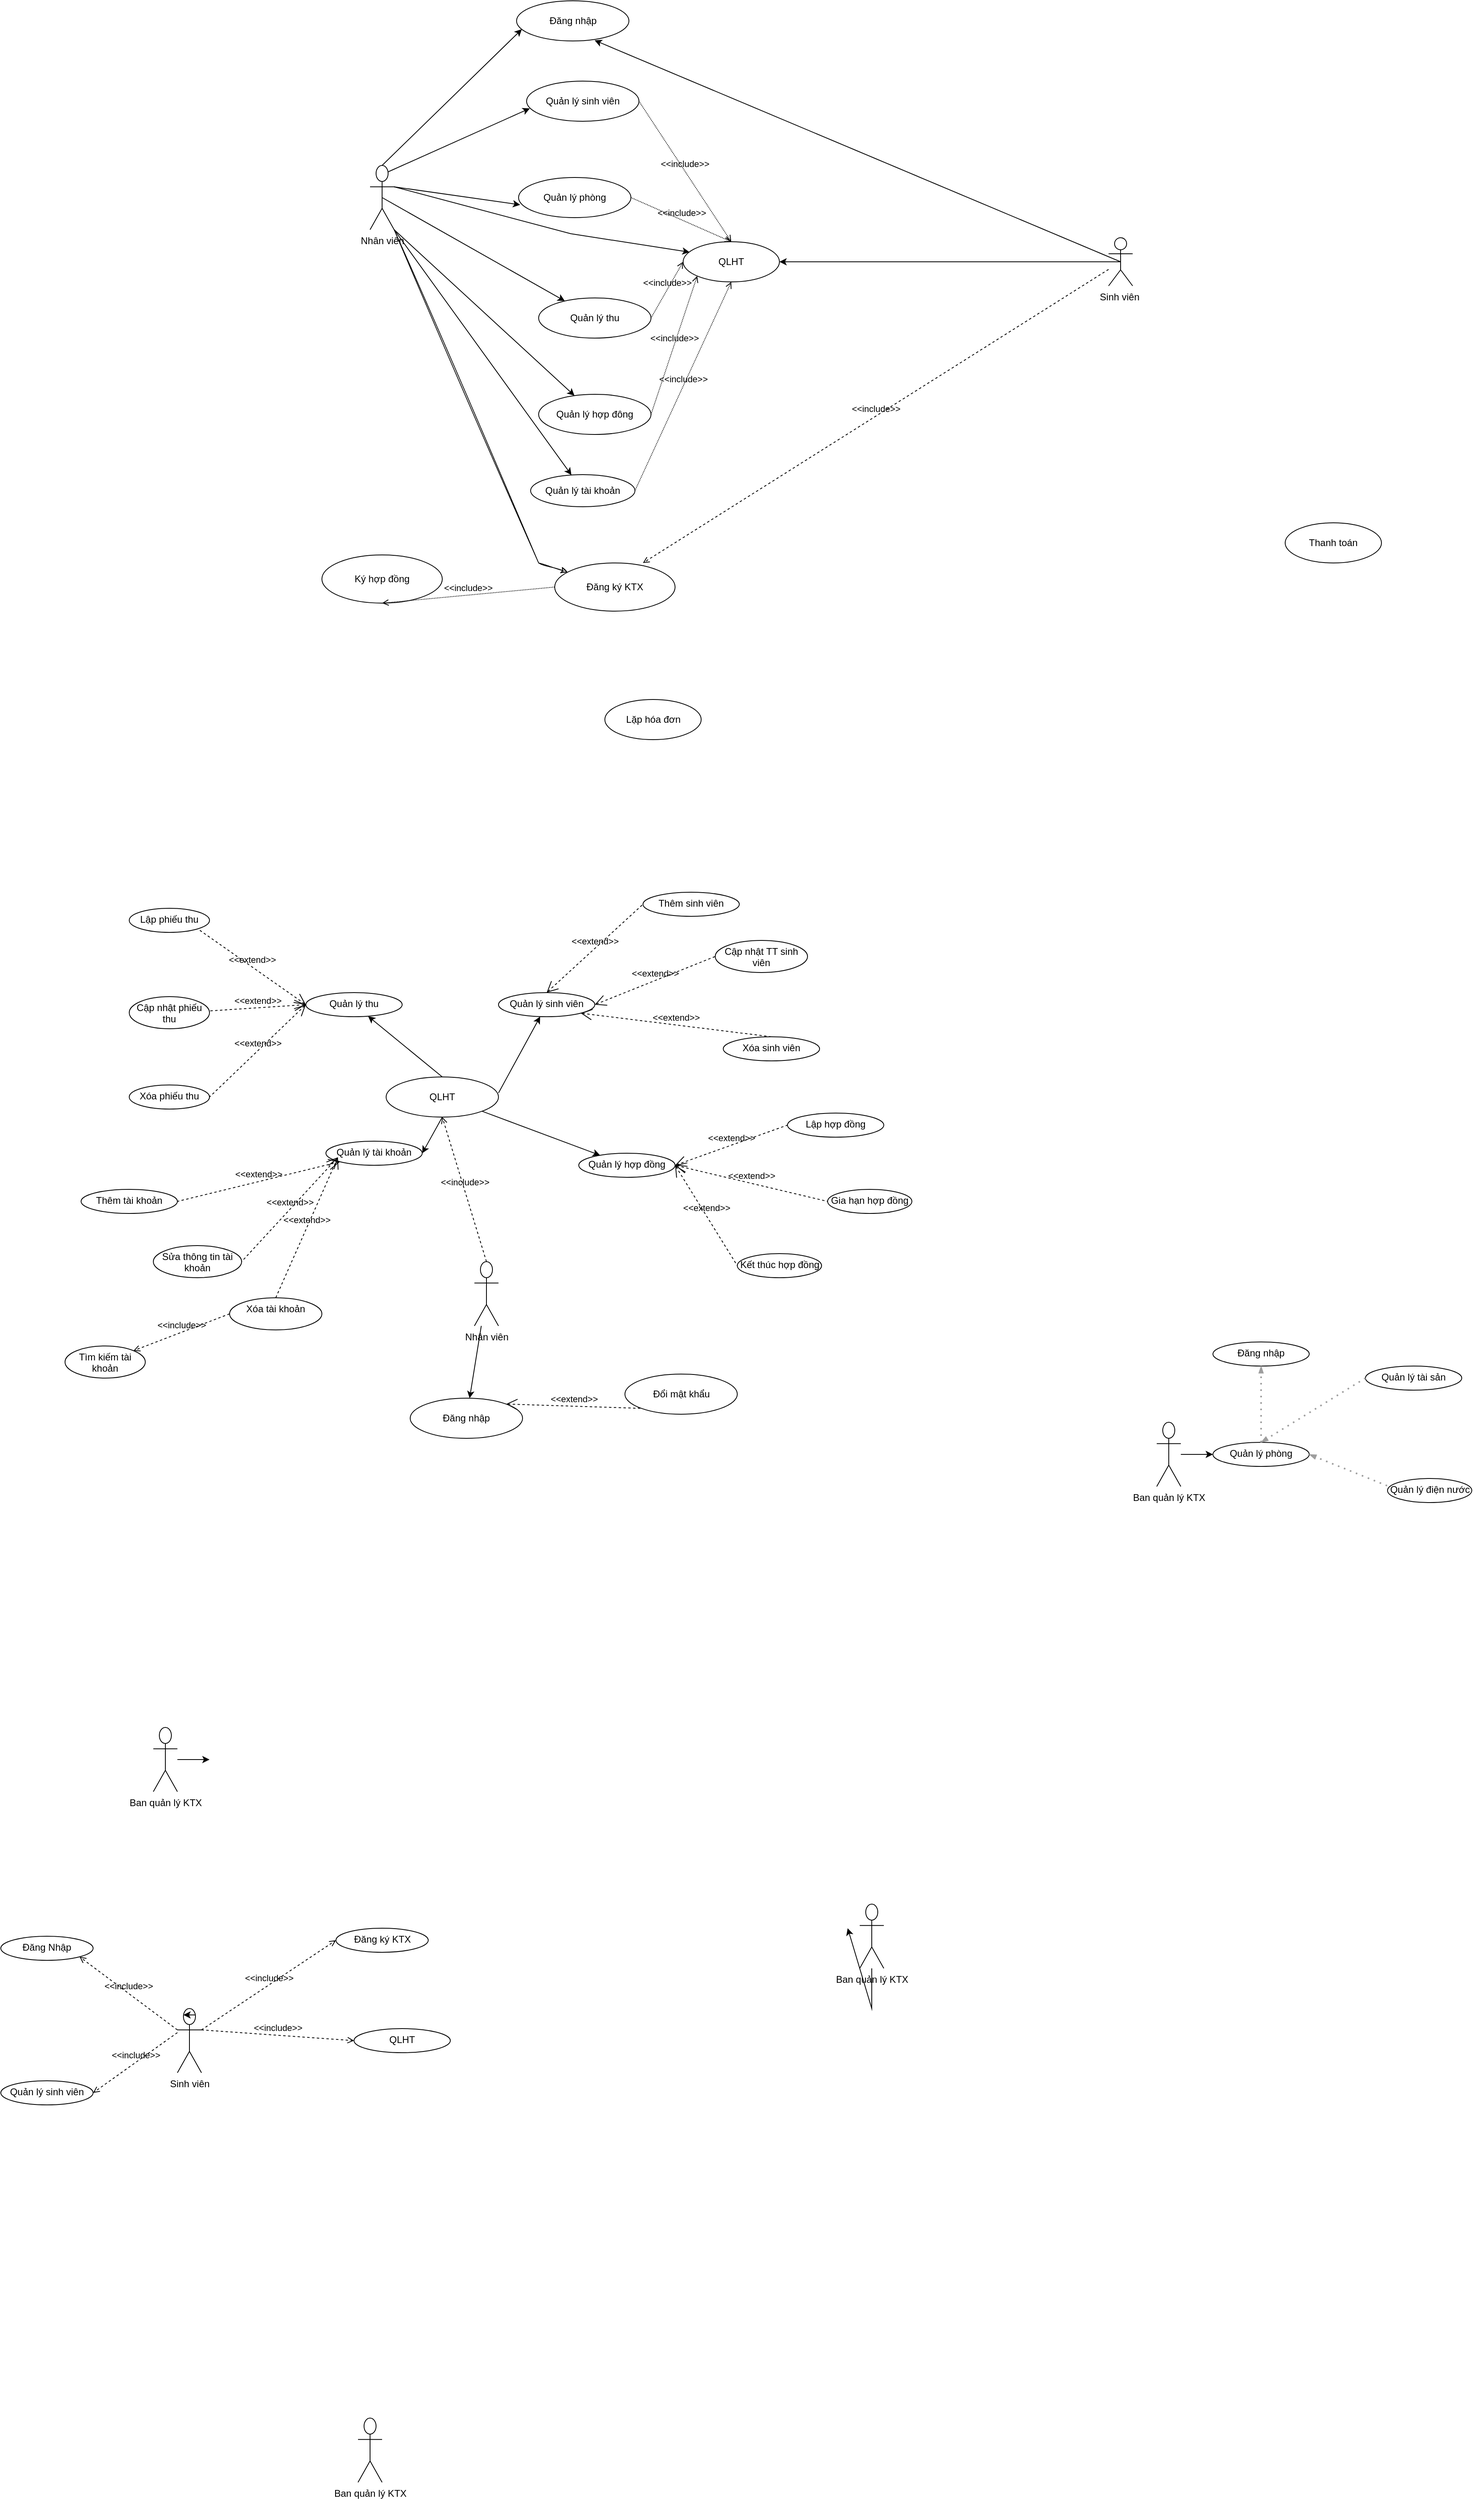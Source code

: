 <mxfile version="13.9.9" type="device"><diagram id="WwAHZvUGRrSJ2EI5ZKKC" name="Page-1"><mxGraphModel dx="2154" dy="494" grid="1" gridSize="10" guides="1" tooltips="1" connect="1" arrows="1" fold="1" page="1" pageScale="1" pageWidth="850" pageHeight="1100" math="0" shadow="0"><root><mxCell id="0"/><mxCell id="1" parent="0"/><mxCell id="u8bcys2Sc_7Xs-yIbDwT-27" style="edgeStyle=none;rounded=0;orthogonalLoop=1;jettySize=auto;html=1;exitX=0.75;exitY=0.1;exitDx=0;exitDy=0;exitPerimeter=0;entryX=0.029;entryY=0.68;entryDx=0;entryDy=0;entryPerimeter=0;" parent="1" source="u8bcys2Sc_7Xs-yIbDwT-1" target="u8bcys2Sc_7Xs-yIbDwT-5" edge="1"><mxGeometry relative="1" as="geometry"/></mxCell><mxCell id="u8bcys2Sc_7Xs-yIbDwT-28" style="edgeStyle=none;rounded=0;orthogonalLoop=1;jettySize=auto;html=1;exitX=1;exitY=0.333;exitDx=0;exitDy=0;exitPerimeter=0;entryX=0.014;entryY=0.68;entryDx=0;entryDy=0;entryPerimeter=0;" parent="1" source="u8bcys2Sc_7Xs-yIbDwT-1" target="u8bcys2Sc_7Xs-yIbDwT-6" edge="1"><mxGeometry relative="1" as="geometry"/></mxCell><mxCell id="u8bcys2Sc_7Xs-yIbDwT-29" style="edgeStyle=none;rounded=0;orthogonalLoop=1;jettySize=auto;html=1;exitX=0.5;exitY=0.5;exitDx=0;exitDy=0;exitPerimeter=0;" parent="1" source="u8bcys2Sc_7Xs-yIbDwT-1" target="u8bcys2Sc_7Xs-yIbDwT-8" edge="1"><mxGeometry relative="1" as="geometry"/></mxCell><mxCell id="u8bcys2Sc_7Xs-yIbDwT-30" style="edgeStyle=none;rounded=0;orthogonalLoop=1;jettySize=auto;html=1;exitX=1;exitY=1;exitDx=0;exitDy=0;exitPerimeter=0;" parent="1" source="u8bcys2Sc_7Xs-yIbDwT-1" target="u8bcys2Sc_7Xs-yIbDwT-10" edge="1"><mxGeometry relative="1" as="geometry"/></mxCell><mxCell id="u8bcys2Sc_7Xs-yIbDwT-31" style="rounded=0;orthogonalLoop=1;jettySize=auto;html=1;exitX=1;exitY=1;exitDx=0;exitDy=0;exitPerimeter=0;" parent="1" source="u8bcys2Sc_7Xs-yIbDwT-1" target="u8bcys2Sc_7Xs-yIbDwT-12" edge="1"><mxGeometry relative="1" as="geometry"/></mxCell><mxCell id="x9rfqRyKvbUgtslCex8D-4" style="edgeStyle=none;rounded=0;orthogonalLoop=1;jettySize=auto;html=1;exitX=1;exitY=0.333;exitDx=0;exitDy=0;exitPerimeter=0;entryX=0.067;entryY=0.26;entryDx=0;entryDy=0;entryPerimeter=0;" parent="1" source="u8bcys2Sc_7Xs-yIbDwT-1" target="u8bcys2Sc_7Xs-yIbDwT-20" edge="1"><mxGeometry relative="1" as="geometry"><Array as="points"><mxPoint x="670" y="370"/></Array></mxGeometry></mxCell><mxCell id="x9rfqRyKvbUgtslCex8D-41" style="edgeStyle=none;rounded=0;sketch=1;orthogonalLoop=1;jettySize=auto;html=1;exitX=1;exitY=1;exitDx=0;exitDy=0;exitPerimeter=0;dashed=1;dashPattern=1 1;" parent="1" source="u8bcys2Sc_7Xs-yIbDwT-1" target="x9rfqRyKvbUgtslCex8D-39" edge="1"><mxGeometry relative="1" as="geometry"><Array as="points"><mxPoint x="630" y="780"/></Array></mxGeometry></mxCell><mxCell id="u8bcys2Sc_7Xs-yIbDwT-1" value="Nhân viên" style="shape=umlActor;verticalLabelPosition=bottom;verticalAlign=top;html=1;outlineConnect=0;" parent="1" vertex="1"><mxGeometry x="420" y="285" width="30" height="80" as="geometry"/></mxCell><mxCell id="x9rfqRyKvbUgtslCex8D-3" style="edgeStyle=none;rounded=0;orthogonalLoop=1;jettySize=auto;html=1;exitX=0.5;exitY=0.5;exitDx=0;exitDy=0;exitPerimeter=0;" parent="1" source="u8bcys2Sc_7Xs-yIbDwT-2" edge="1"><mxGeometry relative="1" as="geometry"><mxPoint x="930" y="405" as="targetPoint"/></mxGeometry></mxCell><mxCell id="u8bcys2Sc_7Xs-yIbDwT-2" value="Sinh viên&amp;nbsp;" style="shape=umlActor;verticalLabelPosition=bottom;verticalAlign=top;html=1;outlineConnect=0;" parent="1" vertex="1"><mxGeometry x="1340" y="375" width="30" height="60" as="geometry"/></mxCell><mxCell id="u8bcys2Sc_7Xs-yIbDwT-5" value="Quản lý sinh viên" style="ellipse;whiteSpace=wrap;html=1;" parent="1" vertex="1"><mxGeometry x="615" y="180" width="140" height="50" as="geometry"/></mxCell><mxCell id="u8bcys2Sc_7Xs-yIbDwT-6" value="Quản lý phòng" style="ellipse;whiteSpace=wrap;html=1;" parent="1" vertex="1"><mxGeometry x="605" y="300" width="140" height="50" as="geometry"/></mxCell><mxCell id="u8bcys2Sc_7Xs-yIbDwT-8" value="Quản lý thu" style="ellipse;whiteSpace=wrap;html=1;" parent="1" vertex="1"><mxGeometry x="630" y="450" width="140" height="50" as="geometry"/></mxCell><mxCell id="u8bcys2Sc_7Xs-yIbDwT-10" value="Quản lý hợp đông" style="ellipse;whiteSpace=wrap;html=1;" parent="1" vertex="1"><mxGeometry x="630" y="570" width="140" height="50" as="geometry"/></mxCell><mxCell id="u8bcys2Sc_7Xs-yIbDwT-12" value="Quản lý tài khoản" style="ellipse;whiteSpace=wrap;html=1;" parent="1" vertex="1"><mxGeometry x="620" y="670" width="130" height="40" as="geometry"/></mxCell><mxCell id="u8bcys2Sc_7Xs-yIbDwT-20" value="QLHT" style="ellipse;whiteSpace=wrap;html=1;" parent="1" vertex="1"><mxGeometry x="810" y="380" width="120" height="50" as="geometry"/></mxCell><mxCell id="u8bcys2Sc_7Xs-yIbDwT-65" value="" style="edgeStyle=none;rounded=0;orthogonalLoop=1;jettySize=auto;html=1;" parent="1" target="u8bcys2Sc_7Xs-yIbDwT-64" edge="1"><mxGeometry relative="1" as="geometry"><mxPoint x="580" y="1440" as="sourcePoint"/></mxGeometry></mxCell><mxCell id="VKNQfP8kgK_amevyd-nR-19" value="" style="edgeStyle=none;rounded=0;orthogonalLoop=1;jettySize=auto;html=1;exitX=0.5;exitY=0;exitDx=0;exitDy=0;" edge="1" parent="1" source="VKNQfP8kgK_amevyd-nR-82" target="VKNQfP8kgK_amevyd-nR-10"><mxGeometry relative="1" as="geometry"><mxPoint x="480" y="1390" as="sourcePoint"/></mxGeometry></mxCell><mxCell id="VKNQfP8kgK_amevyd-nR-54" style="edgeStyle=none;rounded=0;orthogonalLoop=1;jettySize=auto;html=1;exitX=1;exitY=1;exitDx=0;exitDy=0;" edge="1" parent="1" source="VKNQfP8kgK_amevyd-nR-82" target="VKNQfP8kgK_amevyd-nR-43"><mxGeometry relative="1" as="geometry"><mxPoint x="560" y="1470" as="sourcePoint"/></mxGeometry></mxCell><mxCell id="VKNQfP8kgK_amevyd-nR-73" style="edgeStyle=none;rounded=0;orthogonalLoop=1;jettySize=auto;html=1;entryX=1;entryY=0.5;entryDx=0;entryDy=0;" edge="1" parent="1" target="VKNQfP8kgK_amevyd-nR-60"><mxGeometry relative="1" as="geometry"><mxPoint x="510" y="1470" as="sourcePoint"/></mxGeometry></mxCell><mxCell id="VKNQfP8kgK_amevyd-nR-87" style="edgeStyle=none;rounded=0;orthogonalLoop=1;jettySize=auto;html=1;" edge="1" parent="1" source="u8bcys2Sc_7Xs-yIbDwT-63" target="VKNQfP8kgK_amevyd-nR-83"><mxGeometry relative="1" as="geometry"/></mxCell><mxCell id="u8bcys2Sc_7Xs-yIbDwT-63" value="Nhân viên" style="shape=umlActor;verticalLabelPosition=bottom;verticalAlign=top;html=1;outlineConnect=0;" parent="1" vertex="1"><mxGeometry x="550" y="1650" width="30" height="80" as="geometry"/></mxCell><mxCell id="u8bcys2Sc_7Xs-yIbDwT-64" value="Quản lý sinh viên" style="ellipse;whiteSpace=wrap;html=1;verticalAlign=top;" parent="1" vertex="1"><mxGeometry x="580" y="1315" width="120" height="30" as="geometry"/></mxCell><mxCell id="u8bcys2Sc_7Xs-yIbDwT-68" value="Thêm sinh viên" style="ellipse;whiteSpace=wrap;html=1;verticalAlign=top;" parent="1" vertex="1"><mxGeometry x="760" y="1190" width="120" height="30" as="geometry"/></mxCell><mxCell id="u8bcys2Sc_7Xs-yIbDwT-70" value="Xóa sinh viên" style="ellipse;whiteSpace=wrap;html=1;verticalAlign=top;" parent="1" vertex="1"><mxGeometry x="860" y="1370" width="120" height="30" as="geometry"/></mxCell><mxCell id="u8bcys2Sc_7Xs-yIbDwT-72" value="Cập nhật TT sinh viên" style="ellipse;whiteSpace=wrap;html=1;verticalAlign=top;" parent="1" vertex="1"><mxGeometry x="850" y="1250" width="115" height="40" as="geometry"/></mxCell><mxCell id="u8bcys2Sc_7Xs-yIbDwT-86" value="" style="edgeStyle=none;rounded=0;orthogonalLoop=1;jettySize=auto;html=1;" parent="1" source="u8bcys2Sc_7Xs-yIbDwT-87" target="u8bcys2Sc_7Xs-yIbDwT-88" edge="1"><mxGeometry relative="1" as="geometry"/></mxCell><mxCell id="u8bcys2Sc_7Xs-yIbDwT-87" value="Ban quản lý KTX" style="shape=umlActor;verticalLabelPosition=bottom;verticalAlign=top;html=1;outlineConnect=0;" parent="1" vertex="1"><mxGeometry x="1400" y="1850" width="30" height="80" as="geometry"/></mxCell><mxCell id="u8bcys2Sc_7Xs-yIbDwT-88" value="Quản lý phòng" style="ellipse;whiteSpace=wrap;html=1;verticalAlign=top;" parent="1" vertex="1"><mxGeometry x="1470" y="1875" width="120" height="30" as="geometry"/></mxCell><mxCell id="u8bcys2Sc_7Xs-yIbDwT-89" value="Đăng nhập" style="ellipse;whiteSpace=wrap;html=1;verticalAlign=top;" parent="1" vertex="1"><mxGeometry x="1470" y="1750" width="120" height="30" as="geometry"/></mxCell><mxCell id="u8bcys2Sc_7Xs-yIbDwT-90" value="Quản lý tài sản" style="ellipse;whiteSpace=wrap;html=1;verticalAlign=top;" parent="1" vertex="1"><mxGeometry x="1660" y="1780" width="120" height="30" as="geometry"/></mxCell><mxCell id="u8bcys2Sc_7Xs-yIbDwT-92" value="Quản lý điện nước" style="ellipse;whiteSpace=wrap;html=1;verticalAlign=top;" parent="1" vertex="1"><mxGeometry x="1687.5" y="1920" width="105" height="30" as="geometry"/></mxCell><mxCell id="u8bcys2Sc_7Xs-yIbDwT-93" value="" style="fontSize=12;html=1;endArrow=blockThin;endFill=1;rounded=0;strokeWidth=2;endSize=4;startSize=4;dashed=1;dashPattern=1 3;strokeColor=#9E9E9E;exitX=0.5;exitY=0;exitDx=0;exitDy=0;entryX=0.5;entryY=1;entryDx=0;entryDy=0;" parent="1" source="u8bcys2Sc_7Xs-yIbDwT-88" target="u8bcys2Sc_7Xs-yIbDwT-89" edge="1"><mxGeometry width="100" relative="1" as="geometry"><mxPoint x="1760" y="1980" as="sourcePoint"/><mxPoint x="1860" y="1980" as="targetPoint"/></mxGeometry></mxCell><mxCell id="u8bcys2Sc_7Xs-yIbDwT-94" value="" style="fontSize=12;html=1;endArrow=blockThin;endFill=1;rounded=0;strokeWidth=2;endSize=4;startSize=4;dashed=1;dashPattern=1 3;strokeColor=#9E9E9E;exitX=0;exitY=0.5;exitDx=0;exitDy=0;entryX=0.5;entryY=0;entryDx=0;entryDy=0;" parent="1" source="u8bcys2Sc_7Xs-yIbDwT-90" target="u8bcys2Sc_7Xs-yIbDwT-88" edge="1"><mxGeometry width="100" relative="1" as="geometry"><mxPoint x="1760" y="1980" as="sourcePoint"/><mxPoint x="1860" y="1980" as="targetPoint"/></mxGeometry></mxCell><mxCell id="u8bcys2Sc_7Xs-yIbDwT-95" value="" style="fontSize=12;html=1;endArrow=blockThin;endFill=1;rounded=0;strokeWidth=2;endSize=4;startSize=4;dashed=1;dashPattern=1 3;strokeColor=#9E9E9E;entryX=1;entryY=0.5;entryDx=0;entryDy=0;exitX=-0.005;exitY=0.3;exitDx=0;exitDy=0;exitPerimeter=0;" parent="1" source="u8bcys2Sc_7Xs-yIbDwT-92" target="u8bcys2Sc_7Xs-yIbDwT-88" edge="1"><mxGeometry width="100" relative="1" as="geometry"><mxPoint x="1700" y="1880" as="sourcePoint"/><mxPoint x="1500" y="1950" as="targetPoint"/></mxGeometry></mxCell><mxCell id="u8bcys2Sc_7Xs-yIbDwT-100" value="" style="edgeStyle=none;rounded=0;orthogonalLoop=1;jettySize=auto;html=1;" parent="1" source="u8bcys2Sc_7Xs-yIbDwT-101" edge="1"><mxGeometry relative="1" as="geometry"><mxPoint x="1015" y="2480" as="targetPoint"/><Array as="points"><mxPoint x="1045" y="2580"/></Array></mxGeometry></mxCell><mxCell id="u8bcys2Sc_7Xs-yIbDwT-101" value="Ban quản lý KTX" style="shape=umlActor;verticalLabelPosition=bottom;verticalAlign=top;html=1;outlineConnect=0;" parent="1" vertex="1"><mxGeometry x="1030" y="2450" width="30" height="80" as="geometry"/></mxCell><mxCell id="u8bcys2Sc_7Xs-yIbDwT-114" value="Ban quản lý KTX" style="shape=umlActor;verticalLabelPosition=bottom;verticalAlign=top;html=1;outlineConnect=0;" parent="1" vertex="1"><mxGeometry x="405" y="3090" width="30" height="80" as="geometry"/></mxCell><mxCell id="u8bcys2Sc_7Xs-yIbDwT-127" value="" style="edgeStyle=none;rounded=0;orthogonalLoop=1;jettySize=auto;html=1;" parent="1" source="u8bcys2Sc_7Xs-yIbDwT-128" edge="1"><mxGeometry relative="1" as="geometry"><mxPoint x="220" y="2270" as="targetPoint"/></mxGeometry></mxCell><mxCell id="u8bcys2Sc_7Xs-yIbDwT-128" value="Ban quản lý KTX" style="shape=umlActor;verticalLabelPosition=bottom;verticalAlign=top;html=1;outlineConnect=0;" parent="1" vertex="1"><mxGeometry x="150" y="2230" width="30" height="80" as="geometry"/></mxCell><mxCell id="u8bcys2Sc_7Xs-yIbDwT-139" value="Sinh viên" style="shape=umlActor;verticalLabelPosition=bottom;verticalAlign=top;html=1;outlineConnect=0;" parent="1" vertex="1"><mxGeometry x="180" y="2580" width="30" height="80" as="geometry"/></mxCell><mxCell id="u8bcys2Sc_7Xs-yIbDwT-140" value="QLHT" style="ellipse;whiteSpace=wrap;html=1;verticalAlign=top;" parent="1" vertex="1"><mxGeometry x="400" y="2605" width="120" height="30" as="geometry"/></mxCell><mxCell id="u8bcys2Sc_7Xs-yIbDwT-143" value="Đăng Nhập" style="ellipse;whiteSpace=wrap;html=1;verticalAlign=top;" parent="1" vertex="1"><mxGeometry x="-40" y="2490" width="115" height="30" as="geometry"/></mxCell><mxCell id="x9rfqRyKvbUgtslCex8D-5" value="Lặp hóa đơn" style="ellipse;whiteSpace=wrap;html=1;" parent="1" vertex="1"><mxGeometry x="712.5" y="950" width="120" height="50" as="geometry"/></mxCell><mxCell id="x9rfqRyKvbUgtslCex8D-39" value="Đăng ký KTX" style="ellipse;whiteSpace=wrap;html=1;verticalAlign=middle;align=center;" parent="1" vertex="1"><mxGeometry x="650" y="780" width="150" height="60" as="geometry"/></mxCell><mxCell id="x9rfqRyKvbUgtslCex8D-42" value="Ký hợp đồng" style="ellipse;whiteSpace=wrap;html=1;verticalAlign=middle;align=center;" parent="1" vertex="1"><mxGeometry x="360" y="770" width="150" height="60" as="geometry"/></mxCell><mxCell id="x9rfqRyKvbUgtslCex8D-46" value="&amp;lt;&amp;lt;include&amp;gt;&amp;gt;" style="edgeStyle=none;html=1;endArrow=open;verticalAlign=bottom;dashed=1;labelBackgroundColor=none;dashPattern=1 1;exitX=0;exitY=0.5;exitDx=0;exitDy=0;entryX=0.5;entryY=1;entryDx=0;entryDy=0;" parent="1" source="x9rfqRyKvbUgtslCex8D-39" target="x9rfqRyKvbUgtslCex8D-42" edge="1"><mxGeometry width="160" relative="1" as="geometry"><mxPoint x="370" y="640" as="sourcePoint"/><mxPoint x="530" y="640" as="targetPoint"/><Array as="points"/></mxGeometry></mxCell><mxCell id="x9rfqRyKvbUgtslCex8D-47" value="&amp;lt;&amp;lt;include&amp;gt;&amp;gt;" style="edgeStyle=none;html=1;endArrow=open;verticalAlign=bottom;dashed=1;labelBackgroundColor=none;dashPattern=1 1;exitX=1;exitY=0.5;exitDx=0;exitDy=0;entryX=0.5;entryY=0;entryDx=0;entryDy=0;" parent="1" source="u8bcys2Sc_7Xs-yIbDwT-5" target="u8bcys2Sc_7Xs-yIbDwT-20" edge="1"><mxGeometry width="160" relative="1" as="geometry"><mxPoint x="770" y="340" as="sourcePoint"/><mxPoint x="930" y="340" as="targetPoint"/></mxGeometry></mxCell><mxCell id="x9rfqRyKvbUgtslCex8D-48" value="&amp;lt;&amp;lt;include&amp;gt;&amp;gt;" style="edgeStyle=none;html=1;endArrow=open;verticalAlign=bottom;dashed=1;labelBackgroundColor=none;dashPattern=1 1;exitX=1;exitY=0.5;exitDx=0;exitDy=0;entryX=0.5;entryY=0;entryDx=0;entryDy=0;" parent="1" source="u8bcys2Sc_7Xs-yIbDwT-6" target="u8bcys2Sc_7Xs-yIbDwT-20" edge="1"><mxGeometry width="160" relative="1" as="geometry"><mxPoint x="770" y="340" as="sourcePoint"/><mxPoint x="930" y="340" as="targetPoint"/></mxGeometry></mxCell><mxCell id="x9rfqRyKvbUgtslCex8D-49" value="&amp;lt;&amp;lt;include&amp;gt;&amp;gt;" style="edgeStyle=none;html=1;endArrow=open;verticalAlign=bottom;dashed=1;labelBackgroundColor=none;dashPattern=1 1;entryX=0;entryY=0.5;entryDx=0;entryDy=0;exitX=1;exitY=0.5;exitDx=0;exitDy=0;" parent="1" source="u8bcys2Sc_7Xs-yIbDwT-8" target="u8bcys2Sc_7Xs-yIbDwT-20" edge="1"><mxGeometry width="160" relative="1" as="geometry"><mxPoint x="730" y="405" as="sourcePoint"/><mxPoint x="930" y="340" as="targetPoint"/></mxGeometry></mxCell><mxCell id="x9rfqRyKvbUgtslCex8D-50" value="&amp;lt;&amp;lt;include&amp;gt;&amp;gt;" style="edgeStyle=none;html=1;endArrow=open;verticalAlign=bottom;dashed=1;labelBackgroundColor=none;dashPattern=1 1;exitX=1;exitY=0.5;exitDx=0;exitDy=0;entryX=0;entryY=1;entryDx=0;entryDy=0;" parent="1" source="u8bcys2Sc_7Xs-yIbDwT-10" target="u8bcys2Sc_7Xs-yIbDwT-20" edge="1"><mxGeometry width="160" relative="1" as="geometry"><mxPoint x="770" y="340" as="sourcePoint"/><mxPoint x="930" y="340" as="targetPoint"/></mxGeometry></mxCell><mxCell id="x9rfqRyKvbUgtslCex8D-51" value="&amp;lt;&amp;lt;include&amp;gt;&amp;gt;" style="edgeStyle=none;html=1;endArrow=open;verticalAlign=bottom;dashed=1;labelBackgroundColor=none;dashPattern=1 1;exitX=1;exitY=0.5;exitDx=0;exitDy=0;" parent="1" source="u8bcys2Sc_7Xs-yIbDwT-12" edge="1"><mxGeometry width="160" relative="1" as="geometry"><mxPoint x="770" y="440" as="sourcePoint"/><mxPoint x="870" y="430" as="targetPoint"/></mxGeometry></mxCell><mxCell id="x9rfqRyKvbUgtslCex8D-59" value="Thanh toán" style="ellipse;whiteSpace=wrap;html=1;" parent="1" vertex="1"><mxGeometry x="1560" y="730" width="120" height="50" as="geometry"/></mxCell><mxCell id="oCF5DRBAvvq-iCXGYKpG-1" value="&amp;lt;&amp;lt;include&amp;gt;&amp;gt;" style="edgeStyle=none;html=1;endArrow=open;verticalAlign=bottom;dashed=1;labelBackgroundColor=none;entryX=0.733;entryY=0;entryDx=0;entryDy=0;entryPerimeter=0;" parent="1" source="u8bcys2Sc_7Xs-yIbDwT-2" target="x9rfqRyKvbUgtslCex8D-39" edge="1"><mxGeometry width="160" relative="1" as="geometry"><mxPoint x="650" y="660" as="sourcePoint"/><mxPoint x="810" y="660" as="targetPoint"/></mxGeometry></mxCell><mxCell id="oCF5DRBAvvq-iCXGYKpG-2" value="Đăng nhập" style="ellipse;whiteSpace=wrap;html=1;" parent="1" vertex="1"><mxGeometry x="602.5" y="80" width="140" height="50" as="geometry"/></mxCell><mxCell id="oCF5DRBAvvq-iCXGYKpG-5" style="edgeStyle=none;rounded=0;orthogonalLoop=1;jettySize=auto;html=1;exitX=0.5;exitY=0.5;exitDx=0;exitDy=0;exitPerimeter=0;entryX=0.695;entryY=0.985;entryDx=0;entryDy=0;entryPerimeter=0;" parent="1" source="u8bcys2Sc_7Xs-yIbDwT-2" target="oCF5DRBAvvq-iCXGYKpG-2" edge="1"><mxGeometry relative="1" as="geometry"><mxPoint x="930" y="405" as="targetPoint"/><mxPoint x="1355" y="405" as="sourcePoint"/><Array as="points"/></mxGeometry></mxCell><mxCell id="oCF5DRBAvvq-iCXGYKpG-7" style="edgeStyle=none;rounded=0;orthogonalLoop=1;jettySize=auto;html=1;exitX=0.5;exitY=0;exitDx=0;exitDy=0;exitPerimeter=0;entryX=0.047;entryY=0.708;entryDx=0;entryDy=0;entryPerimeter=0;" parent="1" source="u8bcys2Sc_7Xs-yIbDwT-1" target="oCF5DRBAvvq-iCXGYKpG-2" edge="1"><mxGeometry relative="1" as="geometry"><mxPoint x="472.5" y="298" as="sourcePoint"/><mxPoint x="594.06" y="154" as="targetPoint"/><Array as="points"/></mxGeometry></mxCell><mxCell id="VKNQfP8kgK_amevyd-nR-5" value="Đăng ký KTX" style="ellipse;whiteSpace=wrap;html=1;verticalAlign=top;" vertex="1" parent="1"><mxGeometry x="377.5" y="2480" width="115" height="30" as="geometry"/></mxCell><mxCell id="VKNQfP8kgK_amevyd-nR-7" value="&amp;lt;&amp;lt;include&amp;gt;&amp;gt;" style="edgeStyle=none;html=1;endArrow=open;verticalAlign=bottom;dashed=1;labelBackgroundColor=none;exitX=1;exitY=0.333;exitDx=0;exitDy=0;exitPerimeter=0;entryX=0;entryY=0.5;entryDx=0;entryDy=0;" edge="1" parent="1" source="u8bcys2Sc_7Xs-yIbDwT-139" target="VKNQfP8kgK_amevyd-nR-5"><mxGeometry width="160" relative="1" as="geometry"><mxPoint x="270" y="2700" as="sourcePoint"/><mxPoint x="400" y="2630" as="targetPoint"/></mxGeometry></mxCell><mxCell id="VKNQfP8kgK_amevyd-nR-10" value="Quản lý thu" style="ellipse;whiteSpace=wrap;html=1;verticalAlign=top;" vertex="1" parent="1"><mxGeometry x="340" y="1315" width="120" height="30" as="geometry"/></mxCell><mxCell id="VKNQfP8kgK_amevyd-nR-17" value="Lập phiếu thu" style="ellipse;whiteSpace=wrap;html=1;verticalAlign=top;" vertex="1" parent="1"><mxGeometry x="120" y="1210" width="100" height="30" as="geometry"/></mxCell><mxCell id="VKNQfP8kgK_amevyd-nR-20" value="&amp;lt;&amp;lt;extend&amp;gt;&amp;gt;" style="edgeStyle=none;html=1;startArrow=open;endArrow=none;startSize=12;verticalAlign=bottom;dashed=1;labelBackgroundColor=none;entryX=1;entryY=1;entryDx=0;entryDy=0;exitX=0;exitY=0.5;exitDx=0;exitDy=0;" edge="1" parent="1" source="VKNQfP8kgK_amevyd-nR-10" target="VKNQfP8kgK_amevyd-nR-17"><mxGeometry width="160" relative="1" as="geometry"><mxPoint x="240" y="1300" as="sourcePoint"/><mxPoint x="400" y="1300" as="targetPoint"/></mxGeometry></mxCell><mxCell id="VKNQfP8kgK_amevyd-nR-21" value="&amp;lt;&amp;lt;extend&amp;gt;&amp;gt;" style="edgeStyle=none;html=1;startArrow=open;endArrow=none;startSize=12;verticalAlign=bottom;dashed=1;labelBackgroundColor=none;entryX=0;entryY=0.5;entryDx=0;entryDy=0;exitX=0.5;exitY=0;exitDx=0;exitDy=0;" edge="1" parent="1" source="u8bcys2Sc_7Xs-yIbDwT-64" target="u8bcys2Sc_7Xs-yIbDwT-68"><mxGeometry width="160" relative="1" as="geometry"><mxPoint x="500" y="1300" as="sourcePoint"/><mxPoint x="660" y="1300" as="targetPoint"/></mxGeometry></mxCell><mxCell id="VKNQfP8kgK_amevyd-nR-22" value="&amp;lt;&amp;lt;extend&amp;gt;&amp;gt;" style="edgeStyle=none;html=1;startArrow=open;endArrow=none;startSize=12;verticalAlign=bottom;dashed=1;labelBackgroundColor=none;entryX=0.5;entryY=0;entryDx=0;entryDy=0;exitX=1;exitY=1;exitDx=0;exitDy=0;" edge="1" parent="1" source="u8bcys2Sc_7Xs-yIbDwT-64" target="u8bcys2Sc_7Xs-yIbDwT-70"><mxGeometry width="160" relative="1" as="geometry"><mxPoint x="520" y="1140" as="sourcePoint"/><mxPoint x="650" y="1060" as="targetPoint"/></mxGeometry></mxCell><mxCell id="VKNQfP8kgK_amevyd-nR-23" value="&amp;lt;&amp;lt;extend&amp;gt;&amp;gt;" style="edgeStyle=none;html=1;startArrow=open;endArrow=none;startSize=12;verticalAlign=bottom;dashed=1;labelBackgroundColor=none;entryX=0;entryY=0.5;entryDx=0;entryDy=0;exitX=1;exitY=0.5;exitDx=0;exitDy=0;" edge="1" parent="1" source="u8bcys2Sc_7Xs-yIbDwT-64" target="u8bcys2Sc_7Xs-yIbDwT-72"><mxGeometry width="160" relative="1" as="geometry"><mxPoint x="590" y="1180" as="sourcePoint"/><mxPoint x="720" y="1100" as="targetPoint"/></mxGeometry></mxCell><mxCell id="VKNQfP8kgK_amevyd-nR-33" value="Cập nhật phiếu thu" style="ellipse;whiteSpace=wrap;html=1;verticalAlign=top;" vertex="1" parent="1"><mxGeometry x="120" y="1320" width="100" height="40" as="geometry"/></mxCell><mxCell id="VKNQfP8kgK_amevyd-nR-35" value="Xóa phiếu thu" style="ellipse;whiteSpace=wrap;html=1;verticalAlign=top;" vertex="1" parent="1"><mxGeometry x="120" y="1430" width="100" height="30" as="geometry"/></mxCell><mxCell id="VKNQfP8kgK_amevyd-nR-39" value="&amp;lt;&amp;lt;extend&amp;gt;&amp;gt;" style="edgeStyle=none;html=1;startArrow=open;endArrow=none;startSize=12;verticalAlign=bottom;dashed=1;labelBackgroundColor=none;entryX=1;entryY=1;entryDx=0;entryDy=0;" edge="1" parent="1"><mxGeometry width="160" relative="1" as="geometry"><mxPoint x="340" y="1330" as="sourcePoint"/><mxPoint x="219.995" y="1337.807" as="targetPoint"/></mxGeometry></mxCell><mxCell id="VKNQfP8kgK_amevyd-nR-40" value="&amp;lt;&amp;lt;extend&amp;gt;&amp;gt;" style="edgeStyle=none;html=1;startArrow=open;endArrow=none;startSize=12;verticalAlign=bottom;dashed=1;labelBackgroundColor=none;entryX=1;entryY=0.5;entryDx=0;entryDy=0;" edge="1" parent="1" target="VKNQfP8kgK_amevyd-nR-35"><mxGeometry width="160" relative="1" as="geometry"><mxPoint x="340" y="1330" as="sourcePoint"/><mxPoint x="305.355" y="1335.607" as="targetPoint"/></mxGeometry></mxCell><mxCell id="VKNQfP8kgK_amevyd-nR-43" value="Quản lý hợp đồng" style="ellipse;whiteSpace=wrap;html=1;verticalAlign=top;" vertex="1" parent="1"><mxGeometry x="680" y="1515" width="120" height="30" as="geometry"/></mxCell><mxCell id="VKNQfP8kgK_amevyd-nR-45" value="Lập hợp đồng" style="ellipse;whiteSpace=wrap;html=1;verticalAlign=top;" vertex="1" parent="1"><mxGeometry x="940" y="1465" width="120" height="30" as="geometry"/></mxCell><mxCell id="VKNQfP8kgK_amevyd-nR-46" value="Gia hạn hợp đồng" style="ellipse;whiteSpace=wrap;html=1;verticalAlign=top;" vertex="1" parent="1"><mxGeometry x="990" y="1560" width="105" height="30" as="geometry"/></mxCell><mxCell id="VKNQfP8kgK_amevyd-nR-52" value="Kết thúc hợp đồng" style="ellipse;whiteSpace=wrap;html=1;verticalAlign=top;" vertex="1" parent="1"><mxGeometry x="877.5" y="1640" width="105" height="30" as="geometry"/></mxCell><mxCell id="VKNQfP8kgK_amevyd-nR-55" value="&amp;lt;&amp;lt;extend&amp;gt;&amp;gt;" style="edgeStyle=none;html=1;startArrow=open;endArrow=none;startSize=12;verticalAlign=bottom;dashed=1;labelBackgroundColor=none;entryX=0;entryY=0.5;entryDx=0;entryDy=0;exitX=1;exitY=0.5;exitDx=0;exitDy=0;" edge="1" parent="1" source="VKNQfP8kgK_amevyd-nR-43" target="VKNQfP8kgK_amevyd-nR-45"><mxGeometry width="160" relative="1" as="geometry"><mxPoint x="830" y="1465" as="sourcePoint"/><mxPoint x="845.355" y="1564.997" as="targetPoint"/></mxGeometry></mxCell><mxCell id="VKNQfP8kgK_amevyd-nR-56" value="&amp;lt;&amp;lt;extend&amp;gt;&amp;gt;" style="edgeStyle=none;html=1;startArrow=open;endArrow=none;startSize=12;verticalAlign=bottom;dashed=1;labelBackgroundColor=none;entryX=0;entryY=0.5;entryDx=0;entryDy=0;exitX=1;exitY=0.5;exitDx=0;exitDy=0;" edge="1" parent="1" source="VKNQfP8kgK_amevyd-nR-43" target="VKNQfP8kgK_amevyd-nR-46"><mxGeometry width="160" relative="1" as="geometry"><mxPoint x="820" y="1585" as="sourcePoint"/><mxPoint x="835.355" y="1684.997" as="targetPoint"/></mxGeometry></mxCell><mxCell id="VKNQfP8kgK_amevyd-nR-57" value="&amp;lt;&amp;lt;extend&amp;gt;&amp;gt;" style="edgeStyle=none;html=1;startArrow=open;endArrow=none;startSize=12;verticalAlign=bottom;dashed=1;labelBackgroundColor=none;entryX=0;entryY=0.5;entryDx=0;entryDy=0;exitX=1;exitY=0.5;exitDx=0;exitDy=0;" edge="1" parent="1" source="VKNQfP8kgK_amevyd-nR-43" target="VKNQfP8kgK_amevyd-nR-52"><mxGeometry width="160" relative="1" as="geometry"><mxPoint x="790" y="1615" as="sourcePoint"/><mxPoint x="805.355" y="1714.997" as="targetPoint"/></mxGeometry></mxCell><mxCell id="VKNQfP8kgK_amevyd-nR-60" value="Quản lý tài khoản" style="ellipse;whiteSpace=wrap;html=1;verticalAlign=top;" vertex="1" parent="1"><mxGeometry x="365" y="1500" width="120" height="30" as="geometry"/></mxCell><mxCell id="VKNQfP8kgK_amevyd-nR-61" value="Thêm tài khoản" style="ellipse;whiteSpace=wrap;html=1;verticalAlign=top;" vertex="1" parent="1"><mxGeometry x="60" y="1560" width="120" height="30" as="geometry"/></mxCell><mxCell id="VKNQfP8kgK_amevyd-nR-62" value="Sửa thông tin tài khoản" style="ellipse;whiteSpace=wrap;html=1;verticalAlign=top;" vertex="1" parent="1"><mxGeometry x="150" y="1630" width="110" height="40" as="geometry"/></mxCell><mxCell id="VKNQfP8kgK_amevyd-nR-63" value="Xóa tài khoản" style="ellipse;whiteSpace=wrap;html=1;verticalAlign=top;" vertex="1" parent="1"><mxGeometry x="245" y="1695" width="115" height="40" as="geometry"/></mxCell><mxCell id="VKNQfP8kgK_amevyd-nR-67" value="Tìm kiếm tài khoản" style="ellipse;whiteSpace=wrap;html=1;verticalAlign=top;" vertex="1" parent="1"><mxGeometry x="40" y="1755" width="100" height="40" as="geometry"/></mxCell><mxCell id="VKNQfP8kgK_amevyd-nR-69" value="&amp;lt;&amp;lt;extend&amp;gt;&amp;gt;" style="edgeStyle=none;html=1;startArrow=open;endArrow=none;startSize=12;verticalAlign=bottom;dashed=1;labelBackgroundColor=none;entryX=1;entryY=0.5;entryDx=0;entryDy=0;exitX=0;exitY=1;exitDx=0;exitDy=0;" edge="1" parent="1" source="VKNQfP8kgK_amevyd-nR-60" target="VKNQfP8kgK_amevyd-nR-61"><mxGeometry width="160" relative="1" as="geometry"><mxPoint x="250" y="1520" as="sourcePoint"/><mxPoint x="130.0" y="1635" as="targetPoint"/></mxGeometry></mxCell><mxCell id="VKNQfP8kgK_amevyd-nR-70" value="&amp;lt;&amp;lt;extend&amp;gt;&amp;gt;" style="edgeStyle=none;html=1;startArrow=open;endArrow=none;startSize=12;verticalAlign=bottom;dashed=1;labelBackgroundColor=none;entryX=1;entryY=0.5;entryDx=0;entryDy=0;" edge="1" parent="1" target="VKNQfP8kgK_amevyd-nR-62"><mxGeometry width="160" relative="1" as="geometry"><mxPoint x="380" y="1520" as="sourcePoint"/><mxPoint x="190.0" y="1685" as="targetPoint"/></mxGeometry></mxCell><mxCell id="VKNQfP8kgK_amevyd-nR-71" value="&amp;lt;&amp;lt;extend&amp;gt;&amp;gt;" style="edgeStyle=none;html=1;startArrow=open;endArrow=none;startSize=12;verticalAlign=bottom;dashed=1;labelBackgroundColor=none;entryX=0.5;entryY=0;entryDx=0;entryDy=0;" edge="1" parent="1" target="VKNQfP8kgK_amevyd-nR-63"><mxGeometry width="160" relative="1" as="geometry"><mxPoint x="380" y="1520" as="sourcePoint"/><mxPoint x="300.0" y="1705" as="targetPoint"/></mxGeometry></mxCell><mxCell id="VKNQfP8kgK_amevyd-nR-72" value="&amp;lt;&amp;lt;include&amp;gt;&amp;gt;" style="edgeStyle=none;html=1;endArrow=open;verticalAlign=bottom;dashed=1;labelBackgroundColor=none;exitX=0;exitY=0.5;exitDx=0;exitDy=0;entryX=1;entryY=0;entryDx=0;entryDy=0;" edge="1" parent="1" source="VKNQfP8kgK_amevyd-nR-63" target="VKNQfP8kgK_amevyd-nR-67"><mxGeometry width="160" relative="1" as="geometry"><mxPoint x="590" y="1540" as="sourcePoint"/><mxPoint x="90" y="1760" as="targetPoint"/></mxGeometry></mxCell><mxCell id="VKNQfP8kgK_amevyd-nR-82" value="QLHT" style="ellipse;whiteSpace=wrap;html=1;" vertex="1" parent="1"><mxGeometry x="440" y="1420" width="140" height="50" as="geometry"/></mxCell><mxCell id="VKNQfP8kgK_amevyd-nR-83" value="Đăng nhập" style="ellipse;whiteSpace=wrap;html=1;" vertex="1" parent="1"><mxGeometry x="470" y="1820" width="140" height="50" as="geometry"/></mxCell><mxCell id="VKNQfP8kgK_amevyd-nR-84" value="Đổi mật khẩu" style="ellipse;whiteSpace=wrap;html=1;" vertex="1" parent="1"><mxGeometry x="737.5" y="1790" width="140" height="50" as="geometry"/></mxCell><mxCell id="VKNQfP8kgK_amevyd-nR-85" value="&amp;lt;&amp;lt;extend&amp;gt;&amp;gt;" style="edgeStyle=none;html=1;startArrow=open;endArrow=none;startSize=12;verticalAlign=bottom;dashed=1;labelBackgroundColor=none;entryX=0;entryY=1;entryDx=0;entryDy=0;exitX=1;exitY=0;exitDx=0;exitDy=0;" edge="1" source="VKNQfP8kgK_amevyd-nR-83" target="VKNQfP8kgK_amevyd-nR-84" parent="1"><mxGeometry width="160" relative="1" as="geometry"><mxPoint x="360" y="2110" as="sourcePoint"/><mxPoint x="520" y="2110" as="targetPoint"/></mxGeometry></mxCell><mxCell id="VKNQfP8kgK_amevyd-nR-88" value="&amp;lt;&amp;lt;include&amp;gt;&amp;gt;" style="edgeStyle=none;html=1;endArrow=open;verticalAlign=bottom;dashed=1;labelBackgroundColor=none;exitX=0.5;exitY=0;exitDx=0;exitDy=0;entryX=0.5;entryY=1;entryDx=0;entryDy=0;exitPerimeter=0;" edge="1" parent="1" source="u8bcys2Sc_7Xs-yIbDwT-63" target="VKNQfP8kgK_amevyd-nR-82"><mxGeometry width="160" relative="1" as="geometry"><mxPoint x="460" y="1550" as="sourcePoint"/><mxPoint x="340.355" y="1595.858" as="targetPoint"/></mxGeometry></mxCell><mxCell id="VKNQfP8kgK_amevyd-nR-89" value="&amp;lt;&amp;lt;include&amp;gt;&amp;gt;" style="edgeStyle=none;html=1;endArrow=open;verticalAlign=bottom;dashed=1;labelBackgroundColor=none;exitX=1;exitY=0.333;exitDx=0;exitDy=0;exitPerimeter=0;entryX=0;entryY=0.5;entryDx=0;entryDy=0;" edge="1" parent="1" source="u8bcys2Sc_7Xs-yIbDwT-139" target="u8bcys2Sc_7Xs-yIbDwT-140"><mxGeometry width="160" relative="1" as="geometry"><mxPoint x="280" y="2610" as="sourcePoint"/><mxPoint x="447.5" y="2498.333" as="targetPoint"/></mxGeometry></mxCell><mxCell id="VKNQfP8kgK_amevyd-nR-90" value="&amp;lt;&amp;lt;include&amp;gt;&amp;gt;" style="edgeStyle=none;html=1;endArrow=open;verticalAlign=bottom;dashed=1;labelBackgroundColor=none;exitX=0;exitY=0.333;exitDx=0;exitDy=0;exitPerimeter=0;entryX=1;entryY=1;entryDx=0;entryDy=0;" edge="1" parent="1" source="u8bcys2Sc_7Xs-yIbDwT-139" target="u8bcys2Sc_7Xs-yIbDwT-143"><mxGeometry width="160" relative="1" as="geometry"><mxPoint x="-20" y="2600" as="sourcePoint"/><mxPoint x="147.5" y="2488.333" as="targetPoint"/></mxGeometry></mxCell><mxCell id="VKNQfP8kgK_amevyd-nR-91" style="edgeStyle=none;rounded=0;orthogonalLoop=1;jettySize=auto;html=1;exitX=0.75;exitY=0.1;exitDx=0;exitDy=0;exitPerimeter=0;entryX=0.25;entryY=0.1;entryDx=0;entryDy=0;entryPerimeter=0;" edge="1" parent="1" source="u8bcys2Sc_7Xs-yIbDwT-139" target="u8bcys2Sc_7Xs-yIbDwT-139"><mxGeometry relative="1" as="geometry"/></mxCell><mxCell id="VKNQfP8kgK_amevyd-nR-92" value="Quản lý sinh viên" style="ellipse;whiteSpace=wrap;html=1;verticalAlign=top;" vertex="1" parent="1"><mxGeometry x="-40" y="2670" width="115" height="30" as="geometry"/></mxCell><mxCell id="VKNQfP8kgK_amevyd-nR-95" value="&amp;lt;&amp;lt;include&amp;gt;&amp;gt;" style="edgeStyle=none;html=1;endArrow=open;verticalAlign=bottom;dashed=1;labelBackgroundColor=none;entryX=1;entryY=0.5;entryDx=0;entryDy=0;" edge="1" parent="1" target="VKNQfP8kgK_amevyd-nR-92"><mxGeometry width="160" relative="1" as="geometry"><mxPoint x="180" y="2610" as="sourcePoint"/><mxPoint x="229.014" y="2618.712" as="targetPoint"/></mxGeometry></mxCell></root></mxGraphModel></diagram></mxfile>
